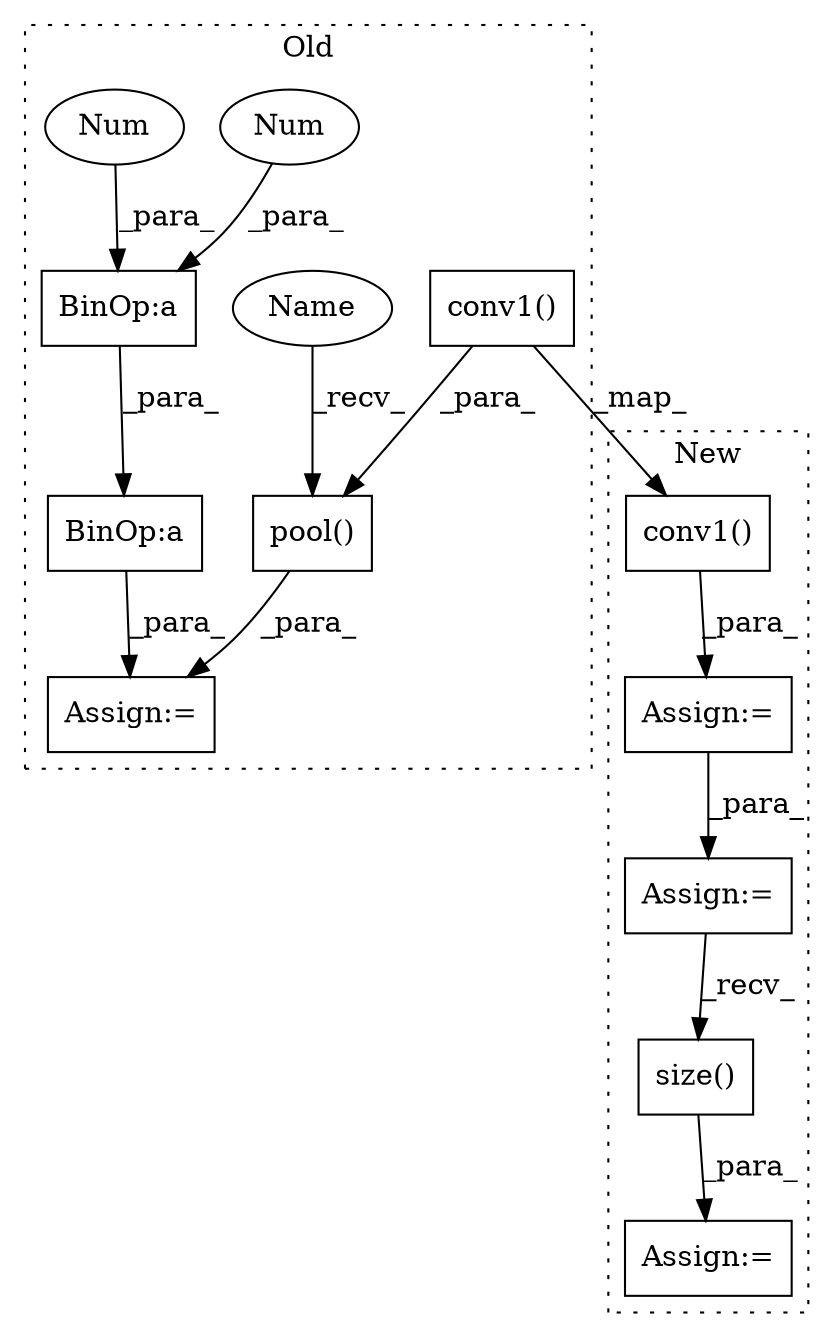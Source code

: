digraph G {
subgraph cluster0 {
1 [label="pool()" a="75" s="492,523" l="10,1" shape="box"];
3 [label="conv1()" a="75" s="464,476" l="11,1" shape="box"];
6 [label="Assign:=" a="68" s="534" l="3" shape="box"];
7 [label="BinOp:a" a="82" s="550" l="1" shape="box"];
8 [label="Num" a="76" s="551" l="1" shape="ellipse"];
9 [label="Num" a="76" s="548" l="2" shape="ellipse"];
10 [label="BinOp:a" a="82" s="550" l="3" shape="box"];
13 [label="Name" a="87" s="492" l="4" shape="ellipse"];
label = "Old";
style="dotted";
}
subgraph cluster1 {
2 [label="size()" a="75" s="563,573" l="9,1" shape="box"];
4 [label="conv1()" a="75" s="417,429" l="11,1" shape="box"];
5 [label="Assign:=" a="68" s="443" l="3" shape="box"];
11 [label="Assign:=" a="68" s="551" l="3" shape="box"];
12 [label="Assign:=" a="68" s="516" l="3" shape="box"];
label = "New";
style="dotted";
}
1 -> 6 [label="_para_"];
2 -> 11 [label="_para_"];
3 -> 1 [label="_para_"];
3 -> 4 [label="_map_"];
4 -> 5 [label="_para_"];
5 -> 12 [label="_para_"];
7 -> 10 [label="_para_"];
8 -> 7 [label="_para_"];
9 -> 7 [label="_para_"];
10 -> 6 [label="_para_"];
12 -> 2 [label="_recv_"];
13 -> 1 [label="_recv_"];
}